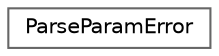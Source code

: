 digraph "Graphical Class Hierarchy"
{
 // LATEX_PDF_SIZE
  bgcolor="transparent";
  edge [fontname=Helvetica,fontsize=10,labelfontname=Helvetica,labelfontsize=10];
  node [fontname=Helvetica,fontsize=10,shape=box,height=0.2,width=0.4];
  rankdir="LR";
  Node0 [id="Node000000",label="ParseParamError",height=0.2,width=0.4,color="grey40", fillcolor="white", style="filled",URL="$class_parse_param_error.html",tooltip=" "];
}
